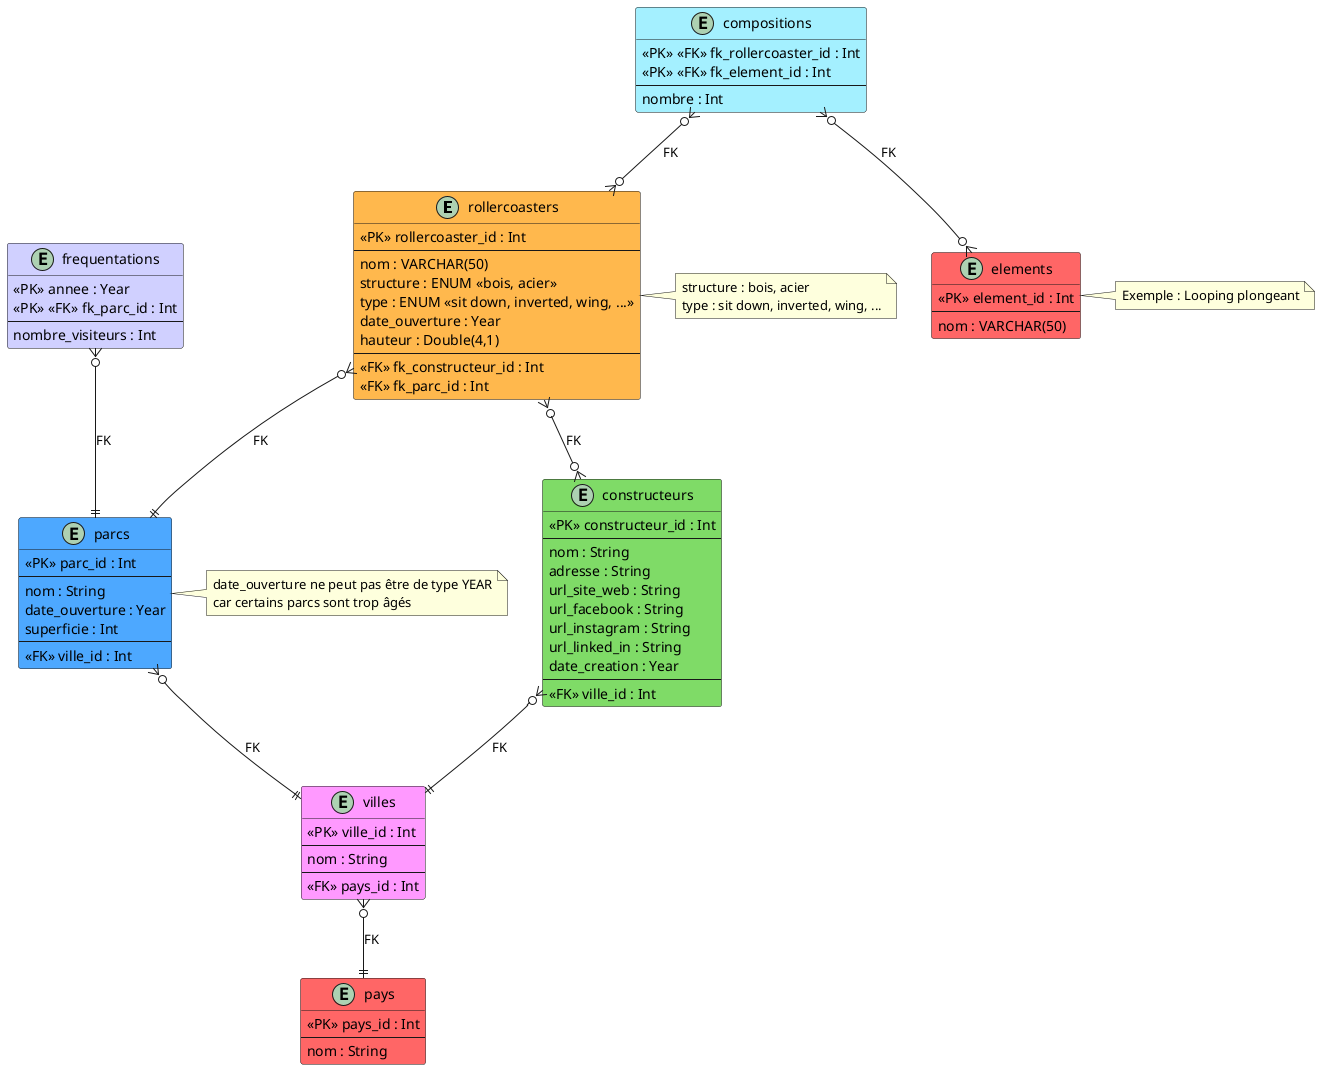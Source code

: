 @startuml

' Personnalisation des stéréotypes PK et FK :
skinparam class {
    StereotypeFontColor<<PK>> Black
    StereotypeFontColor<<FK>> Black
    StereotypeBackgroundColor<<PK>> YellowGreen
    StereotypeBackgroundColor<<FK>> LightSkyBlue
    SterotypeBorderColor<<PK>> Black
    SterotypeBorderColor<<FK>> Black
}

' ---------------------------------
' Définition des entités (tables) :
' ---------------------------------

entity rollercoasters #FFB84D {
    <<PK>> rollercoaster_id : Int
    --
    nom : VARCHAR(50)
    structure : ENUM <<bois, acier>>
    type : ENUM <<sit down, inverted, wing, ...>>
    date_ouverture : Year
    hauteur : Double(4,1)
    --
    <<FK>> fk_constructeur_id : Int
    <<FK>> fk_parc_id : Int
}

entity constructeurs #7FDB67 {
    <<PK>> constructeur_id : Int
    --
    nom : String
    adresse : String
    url_site_web : String
    url_facebook : String
    url_instagram : String
    url_linked_in : String
    date_creation : Year
    --
    <<FK>> ville_id : Int
}

entity parcs #4DA8FF {
    <<PK>> parc_id : Int
    --
    nom : String    
    date_ouverture : Year
    superficie : Int
    --
    <<FK>> ville_id : Int
}

entity villes #FF99FF {
    <<PK>> ville_id : Int
    --
    nom : String
    --
    <<FK>> pays_id : Int
}

entity pays #FF6666 {
    <<PK>> pays_id : Int
    --
    nom : String
}

entity compositions #A4F0FF {
    <<PK>> <<FK>> fk_rollercoaster_id : Int
    <<PK>> <<FK>> fk_element_id : Int
    --
    nombre : Int
}

entity elements #FF6666 {
    <<PK>> element_id : Int
    --
    nom : VARCHAR(50)
}

entity frequentations #D0D0FF {
    <<PK>> annee : Year
    <<PK>> <<FK>> fk_parc_id : Int
    --
    nombre_visiteurs : Int
}


' --------------------------------------------
' Définition des relations entre les entités :
' --------------------------------------------

rollercoasters }o--o{ constructeurs : "FK"

rollercoasters }o--|| parcs : "FK"
constructeurs }o--|| villes : "FK"
parcs }o--|| villes : "FK"
villes }o--|| pays : "FK"

compositions }o--o{ rollercoasters : "FK"
compositions }o--o{ elements : "FK"
frequentations }o--|| parcs : "FK"


' ---------------------------------------------------------
' Annotations sur les types ou autres informations utiles :
' ---------------------------------------------------------

note right of rollercoasters
    structure : bois, acier
    type : sit down, inverted, wing, ...
end note

note right of parcs
    date_ouverture ne peut pas être de type YEAR
    car certains parcs sont trop âgés
end note

note right of elements
    Exemple : Looping plongeant
end note

@enduml
